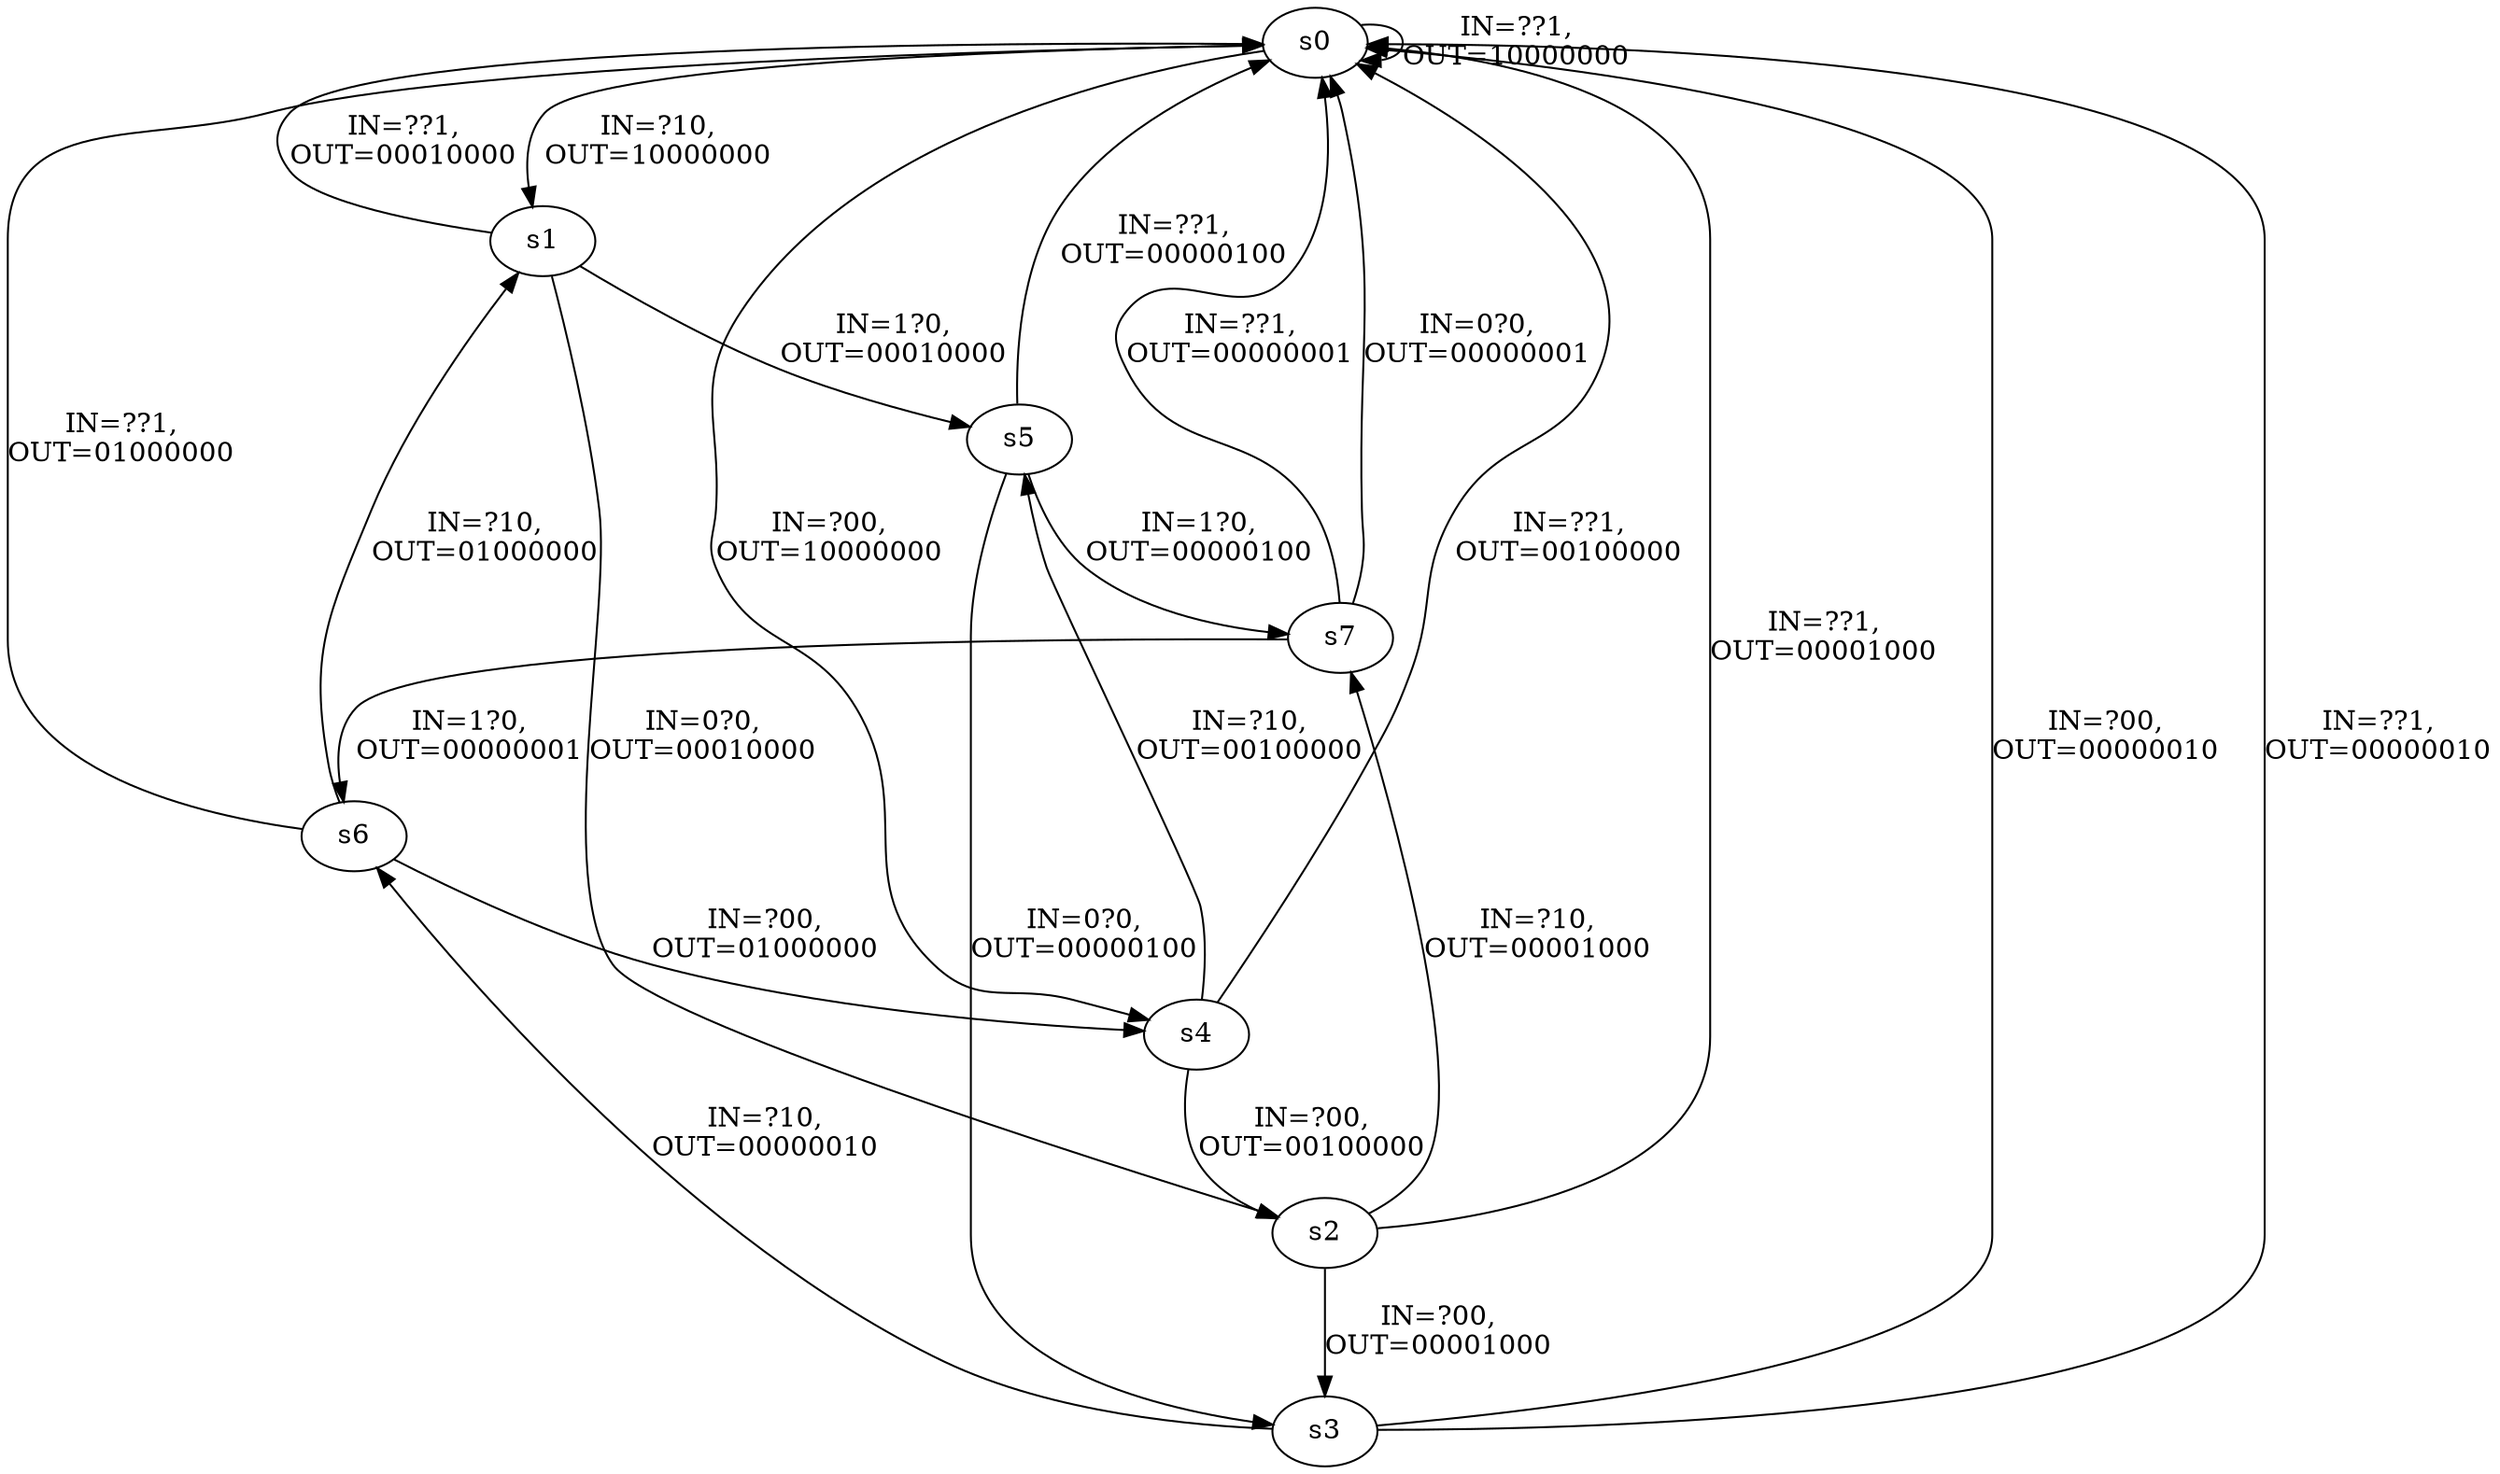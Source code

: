 digraph fsm {
s0 -> s0 [label="IN=??1,\nOUT=10000000"];
s0 -> s1 [label="IN=?10,\nOUT=10000000"];
s0 -> s4 [label="IN=?00,\nOUT=10000000"];
s1 -> s0 [label="IN=??1,\nOUT=00010000"];
s1 -> s2 [label="IN=0?0,\nOUT=00010000"];
s1 -> s5 [label="IN=1?0,\nOUT=00010000"];
s2 -> s0 [label="IN=??1,\nOUT=00001000"];
s2 -> s3 [label="IN=?00,\nOUT=00001000"];
s2 -> s7 [label="IN=?10,\nOUT=00001000"];
s3 -> s0 [label="IN=?00,\nOUT=00000010"];
s3 -> s0 [label="IN=??1,\nOUT=00000010"];
s3 -> s6 [label="IN=?10,\nOUT=00000010"];
s4 -> s0 [label="IN=??1,\nOUT=00100000"];
s4 -> s2 [label="IN=?00,\nOUT=00100000"];
s4 -> s5 [label="IN=?10,\nOUT=00100000"];
s5 -> s0 [label="IN=??1,\nOUT=00000100"];
s5 -> s3 [label="IN=0?0,\nOUT=00000100"];
s5 -> s7 [label="IN=1?0,\nOUT=00000100"];
s6 -> s0 [label="IN=??1,\nOUT=01000000"];
s6 -> s1 [label="IN=?10,\nOUT=01000000"];
s6 -> s4 [label="IN=?00,\nOUT=01000000"];
s7 -> s0 [label="IN=0?0,\nOUT=00000001"];
s7 -> s0 [label="IN=??1,\nOUT=00000001"];
s7 -> s6 [label="IN=1?0,\nOUT=00000001"];
}

